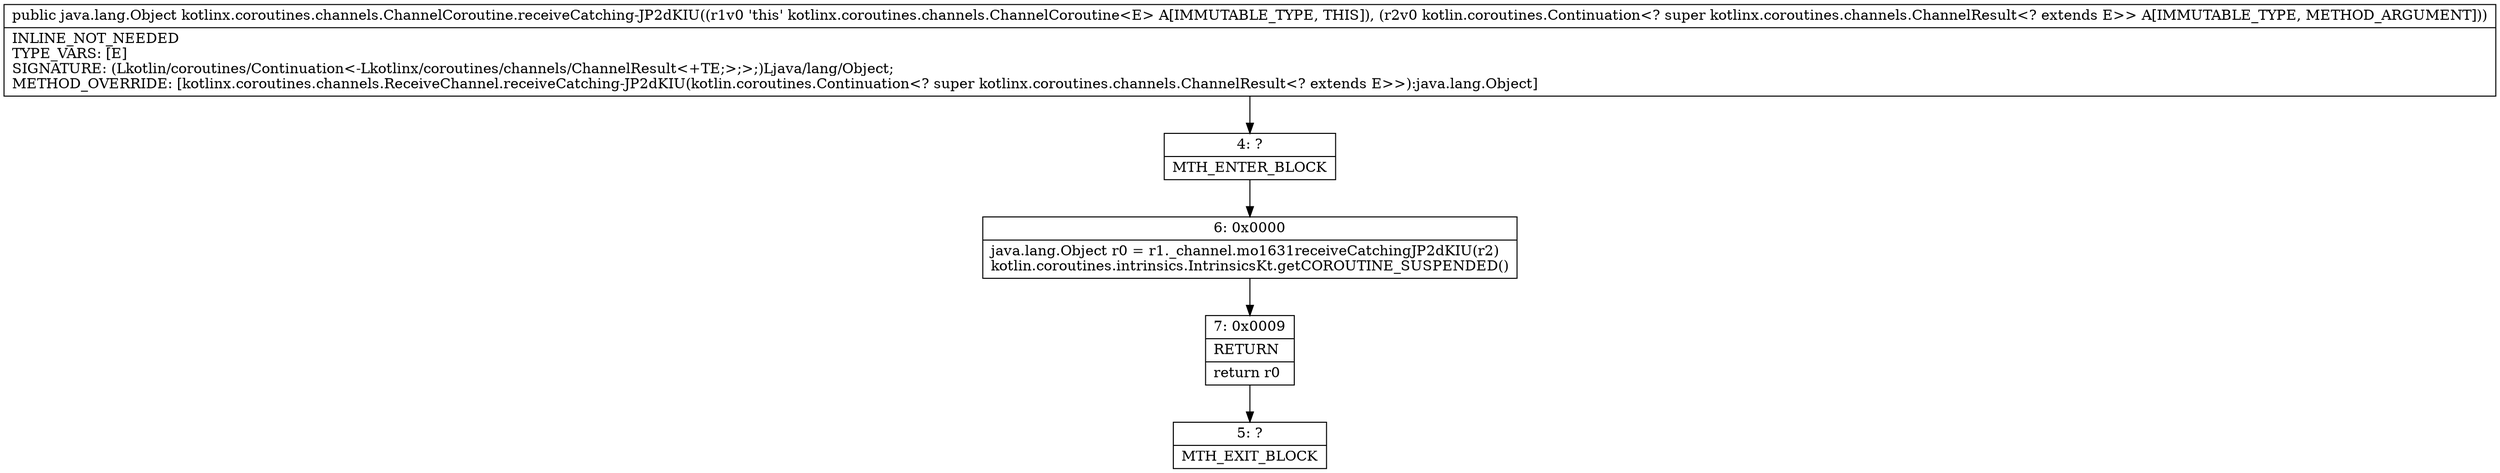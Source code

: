 digraph "CFG forkotlinx.coroutines.channels.ChannelCoroutine.receiveCatching\-JP2dKIU(Lkotlin\/coroutines\/Continuation;)Ljava\/lang\/Object;" {
Node_4 [shape=record,label="{4\:\ ?|MTH_ENTER_BLOCK\l}"];
Node_6 [shape=record,label="{6\:\ 0x0000|java.lang.Object r0 = r1._channel.mo1631receiveCatchingJP2dKIU(r2)\lkotlin.coroutines.intrinsics.IntrinsicsKt.getCOROUTINE_SUSPENDED()\l}"];
Node_7 [shape=record,label="{7\:\ 0x0009|RETURN\l|return r0\l}"];
Node_5 [shape=record,label="{5\:\ ?|MTH_EXIT_BLOCK\l}"];
MethodNode[shape=record,label="{public java.lang.Object kotlinx.coroutines.channels.ChannelCoroutine.receiveCatching\-JP2dKIU((r1v0 'this' kotlinx.coroutines.channels.ChannelCoroutine\<E\> A[IMMUTABLE_TYPE, THIS]), (r2v0 kotlin.coroutines.Continuation\<? super kotlinx.coroutines.channels.ChannelResult\<? extends E\>\> A[IMMUTABLE_TYPE, METHOD_ARGUMENT]))  | INLINE_NOT_NEEDED\lTYPE_VARS: [E]\lSIGNATURE: (Lkotlin\/coroutines\/Continuation\<\-Lkotlinx\/coroutines\/channels\/ChannelResult\<+TE;\>;\>;)Ljava\/lang\/Object;\lMETHOD_OVERRIDE: [kotlinx.coroutines.channels.ReceiveChannel.receiveCatching\-JP2dKIU(kotlin.coroutines.Continuation\<? super kotlinx.coroutines.channels.ChannelResult\<? extends E\>\>):java.lang.Object]\l}"];
MethodNode -> Node_4;Node_4 -> Node_6;
Node_6 -> Node_7;
Node_7 -> Node_5;
}

